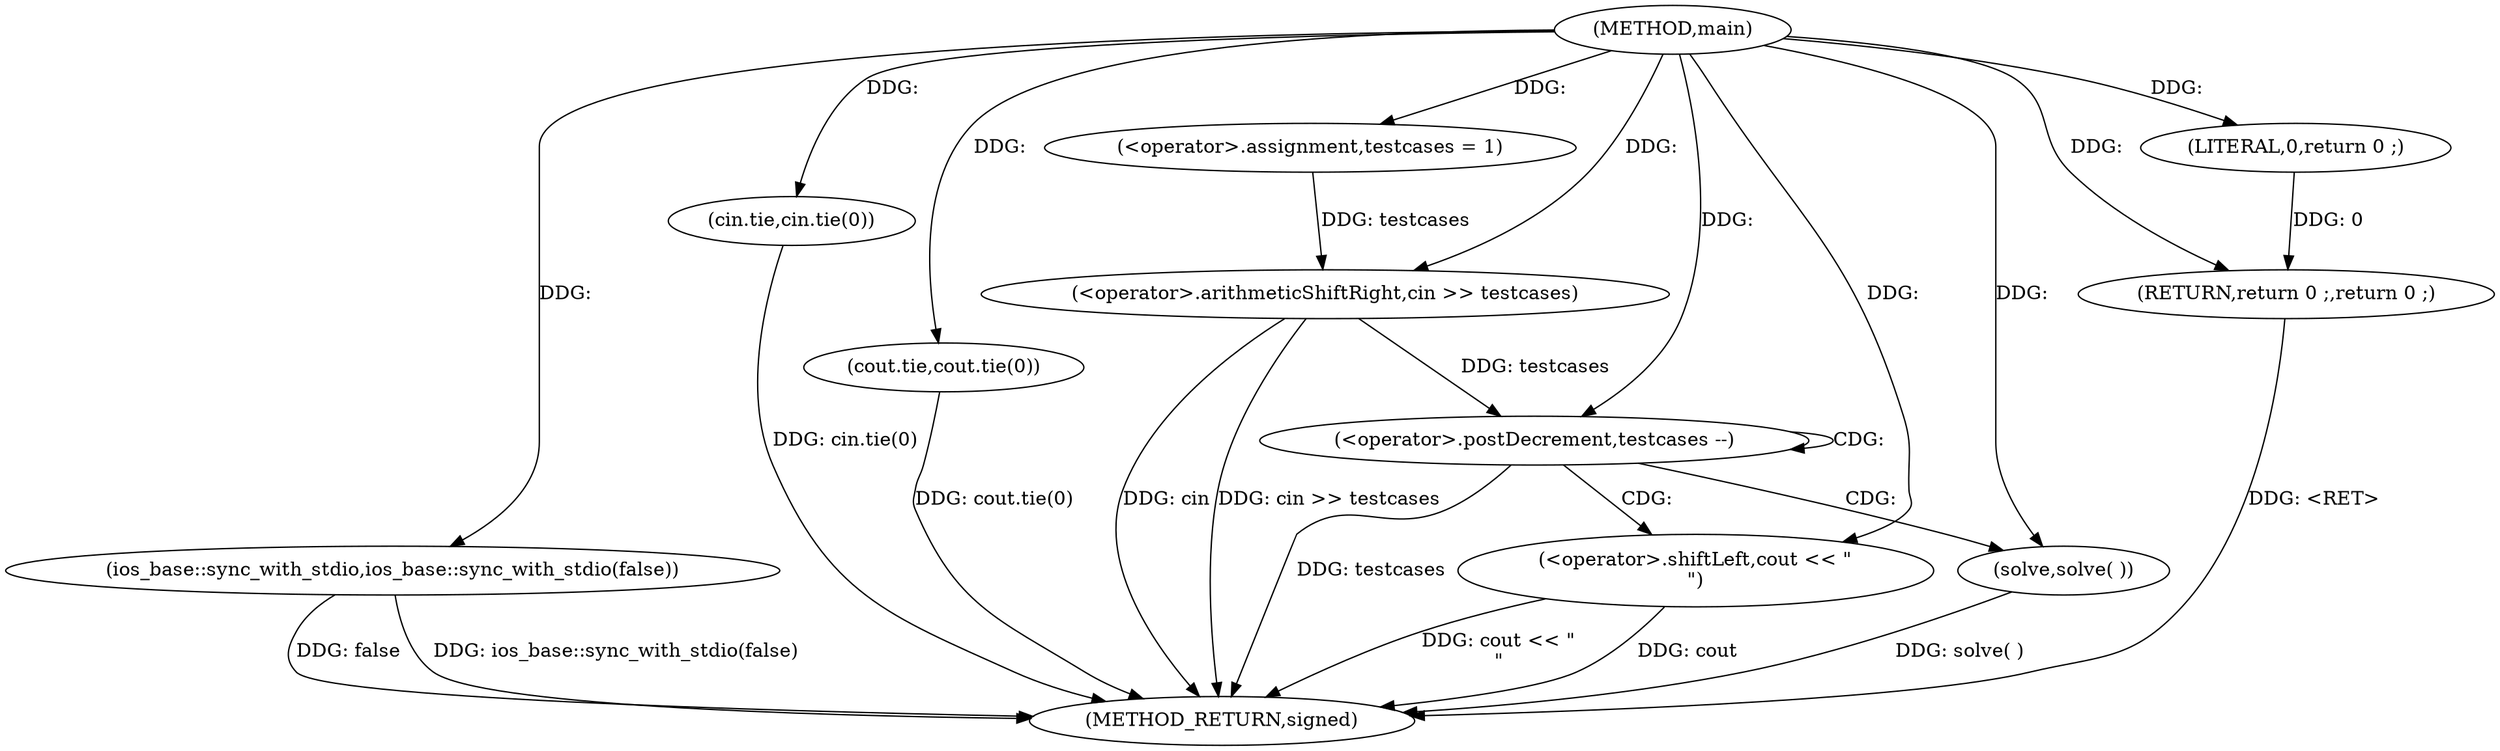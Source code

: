 digraph "main" {  
"1000200" [label = "(METHOD,main)" ]
"1000225" [label = "(METHOD_RETURN,signed)" ]
"1000202" [label = "(ios_base::sync_with_stdio,ios_base::sync_with_stdio(false))" ]
"1000204" [label = "(cin.tie,cin.tie(0))" ]
"1000206" [label = "(cout.tie,cout.tie(0))" ]
"1000209" [label = "(<operator>.assignment,testcases = 1)" ]
"1000212" [label = "(<operator>.arithmeticShiftRight,cin >> testcases)" ]
"1000223" [label = "(RETURN,return 0 ;,return 0 ;)" ]
"1000216" [label = "(<operator>.postDecrement,testcases --)" ]
"1000224" [label = "(LITERAL,0,return 0 ;)" ]
"1000219" [label = "(solve,solve( ))" ]
"1000220" [label = "(<operator>.shiftLeft,cout << \"\n\")" ]
  "1000223" -> "1000225"  [ label = "DDG: <RET>"] 
  "1000202" -> "1000225"  [ label = "DDG: ios_base::sync_with_stdio(false)"] 
  "1000204" -> "1000225"  [ label = "DDG: cin.tie(0)"] 
  "1000206" -> "1000225"  [ label = "DDG: cout.tie(0)"] 
  "1000212" -> "1000225"  [ label = "DDG: cin >> testcases"] 
  "1000216" -> "1000225"  [ label = "DDG: testcases"] 
  "1000219" -> "1000225"  [ label = "DDG: solve( )"] 
  "1000220" -> "1000225"  [ label = "DDG: cout << \"\n\""] 
  "1000212" -> "1000225"  [ label = "DDG: cin"] 
  "1000220" -> "1000225"  [ label = "DDG: cout"] 
  "1000202" -> "1000225"  [ label = "DDG: false"] 
  "1000200" -> "1000209"  [ label = "DDG: "] 
  "1000224" -> "1000223"  [ label = "DDG: 0"] 
  "1000200" -> "1000223"  [ label = "DDG: "] 
  "1000200" -> "1000202"  [ label = "DDG: "] 
  "1000200" -> "1000204"  [ label = "DDG: "] 
  "1000200" -> "1000206"  [ label = "DDG: "] 
  "1000200" -> "1000212"  [ label = "DDG: "] 
  "1000209" -> "1000212"  [ label = "DDG: testcases"] 
  "1000200" -> "1000224"  [ label = "DDG: "] 
  "1000212" -> "1000216"  [ label = "DDG: testcases"] 
  "1000200" -> "1000216"  [ label = "DDG: "] 
  "1000200" -> "1000219"  [ label = "DDG: "] 
  "1000200" -> "1000220"  [ label = "DDG: "] 
  "1000216" -> "1000216"  [ label = "CDG: "] 
  "1000216" -> "1000220"  [ label = "CDG: "] 
  "1000216" -> "1000219"  [ label = "CDG: "] 
}
